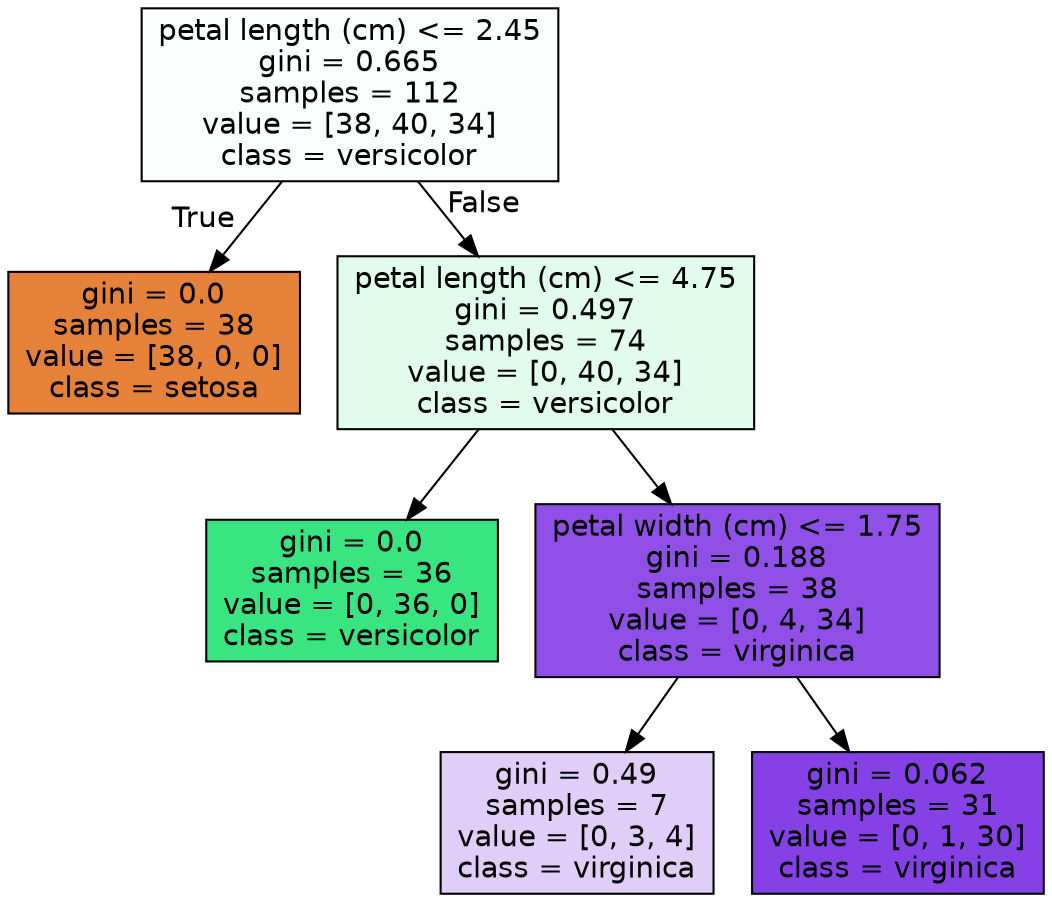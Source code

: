 digraph Tree {
node [shape=box, style="filled", color="black", fontname="helvetica"] ;
edge [fontname="helvetica"] ;
0 [label="petal length (cm) <= 2.45\ngini = 0.665\nsamples = 112\nvalue = [38, 40, 34]\nclass = versicolor", fillcolor="#fafefc"] ;
1 [label="gini = 0.0\nsamples = 38\nvalue = [38, 0, 0]\nclass = setosa", fillcolor="#e58139"] ;
0 -> 1 [labeldistance=2.5, labelangle=45, headlabel="True"] ;
2 [label="petal length (cm) <= 4.75\ngini = 0.497\nsamples = 74\nvalue = [0, 40, 34]\nclass = versicolor", fillcolor="#e1fbec"] ;
0 -> 2 [labeldistance=2.5, labelangle=-45, headlabel="False"] ;
3 [label="gini = 0.0\nsamples = 36\nvalue = [0, 36, 0]\nclass = versicolor", fillcolor="#39e581"] ;
2 -> 3 ;
4 [label="petal width (cm) <= 1.75\ngini = 0.188\nsamples = 38\nvalue = [0, 4, 34]\nclass = virginica", fillcolor="#9050e8"] ;
2 -> 4 ;
5 [label="gini = 0.49\nsamples = 7\nvalue = [0, 3, 4]\nclass = virginica", fillcolor="#e0cef8"] ;
4 -> 5 ;
6 [label="gini = 0.062\nsamples = 31\nvalue = [0, 1, 30]\nclass = virginica", fillcolor="#8540e6"] ;
4 -> 6 ;
}